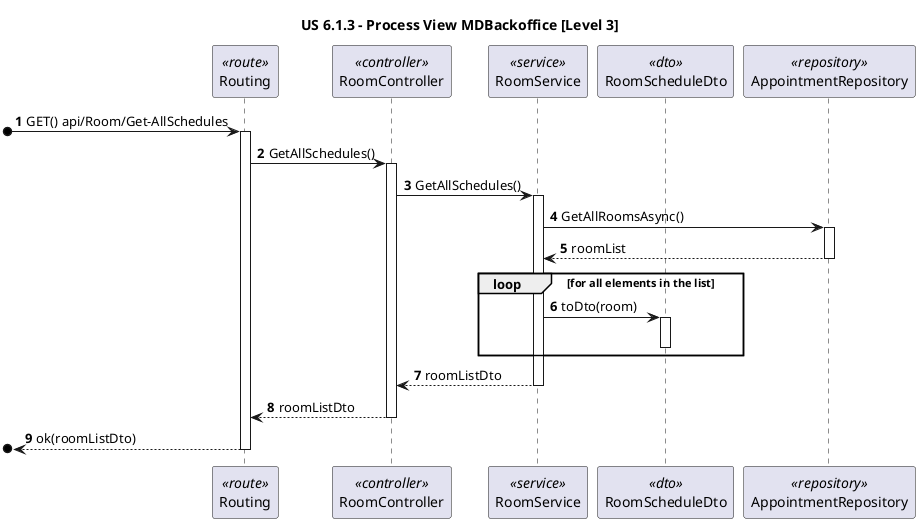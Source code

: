 @startuml

title "US 6.1.3 - Process View MDBackoffice [Level 3]"

autonumber
participant "Routing" as ROUTE <<route>>
participant "RoomController" as CTRL <<controller>>
participant "RoomService" as SVC <<service>>
participant "RoomScheduleDto" as DTO <<dto>>
participant "AppointmentRepository" as IEL <<repository>>

[o-> ROUTE: GET() api/Room/Get-AllSchedules
activate ROUTE

ROUTE -> CTRL: GetAllSchedules()
activate CTRL

CTRL ->  SVC: GetAllSchedules()
activate SVC

SVC -> IEL : GetAllRoomsAsync()
activate IEL

IEL --> SVC : roomList
deactivate IEL

loop for all elements in the list

SVC -> DTO : toDto(room)
activate DTO
deactivate DTO
end loop

SVC --> CTRL : roomListDto
deactivate SVC

CTRL --> ROUTE: roomListDto
deactivate CTRL

[o<-- ROUTE : ok(roomListDto)
deactivate ROUTE

@enduml